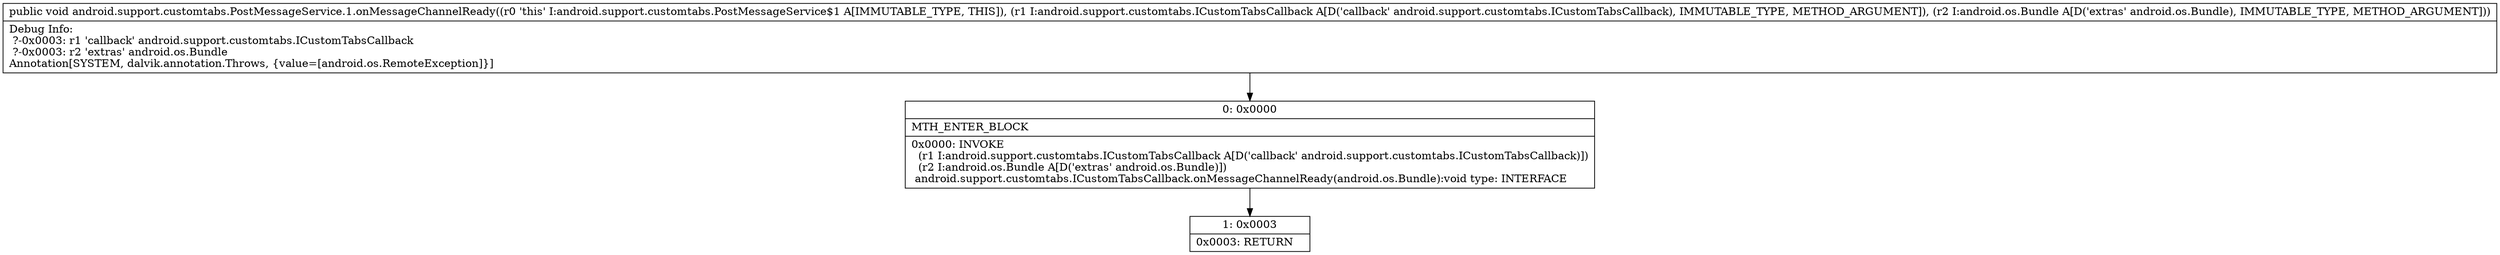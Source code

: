 digraph "CFG forandroid.support.customtabs.PostMessageService.1.onMessageChannelReady(Landroid\/support\/customtabs\/ICustomTabsCallback;Landroid\/os\/Bundle;)V" {
Node_0 [shape=record,label="{0\:\ 0x0000|MTH_ENTER_BLOCK\l|0x0000: INVOKE  \l  (r1 I:android.support.customtabs.ICustomTabsCallback A[D('callback' android.support.customtabs.ICustomTabsCallback)])\l  (r2 I:android.os.Bundle A[D('extras' android.os.Bundle)])\l android.support.customtabs.ICustomTabsCallback.onMessageChannelReady(android.os.Bundle):void type: INTERFACE \l}"];
Node_1 [shape=record,label="{1\:\ 0x0003|0x0003: RETURN   \l}"];
MethodNode[shape=record,label="{public void android.support.customtabs.PostMessageService.1.onMessageChannelReady((r0 'this' I:android.support.customtabs.PostMessageService$1 A[IMMUTABLE_TYPE, THIS]), (r1 I:android.support.customtabs.ICustomTabsCallback A[D('callback' android.support.customtabs.ICustomTabsCallback), IMMUTABLE_TYPE, METHOD_ARGUMENT]), (r2 I:android.os.Bundle A[D('extras' android.os.Bundle), IMMUTABLE_TYPE, METHOD_ARGUMENT]))  | Debug Info:\l  ?\-0x0003: r1 'callback' android.support.customtabs.ICustomTabsCallback\l  ?\-0x0003: r2 'extras' android.os.Bundle\lAnnotation[SYSTEM, dalvik.annotation.Throws, \{value=[android.os.RemoteException]\}]\l}"];
MethodNode -> Node_0;
Node_0 -> Node_1;
}

